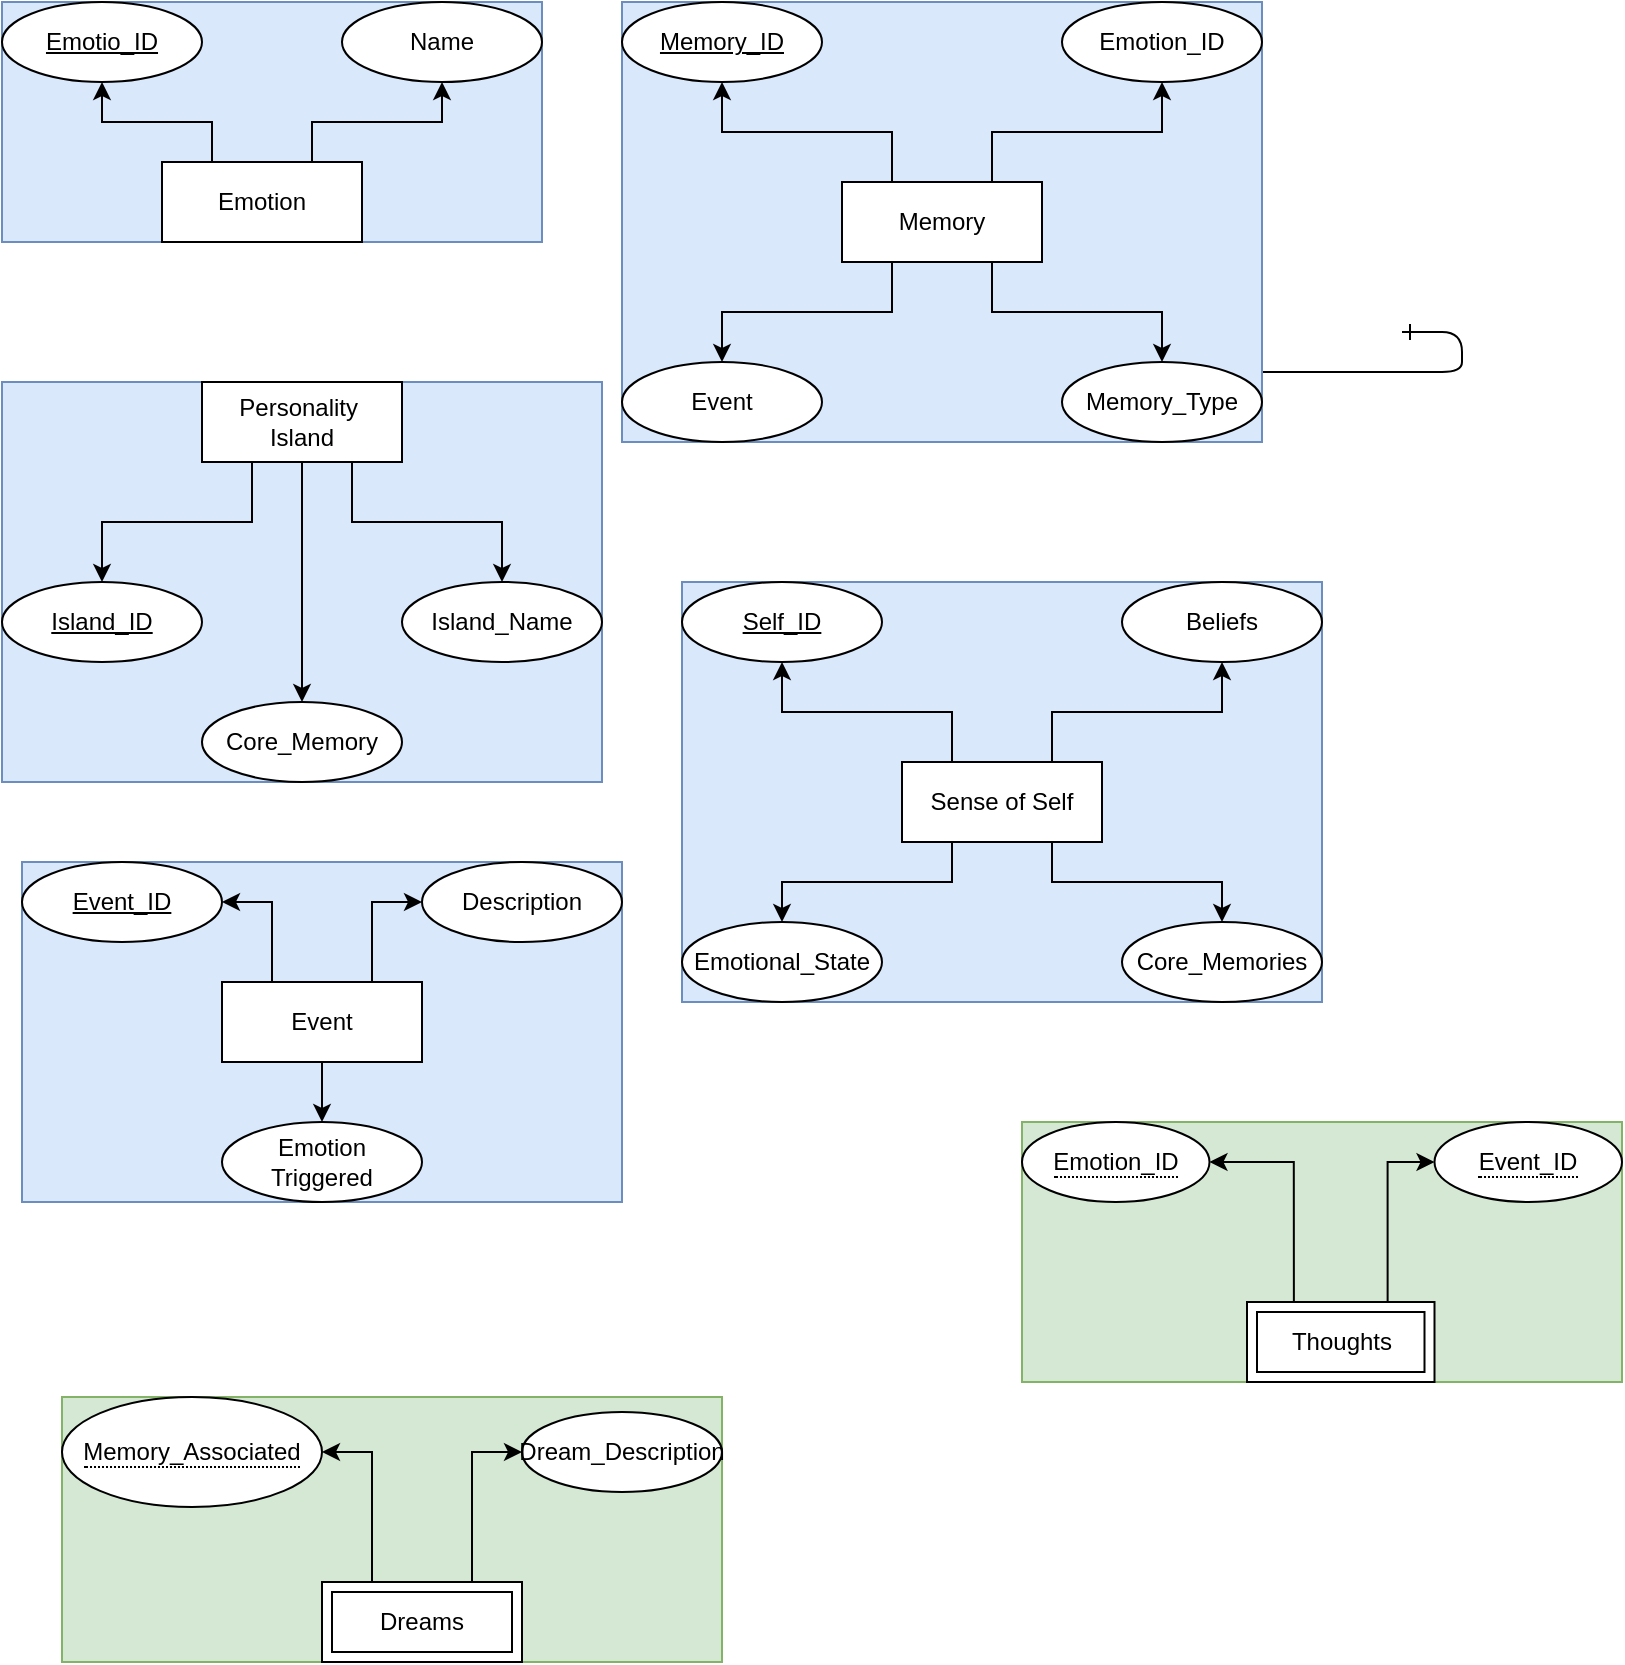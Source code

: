 <mxfile version="24.8.0">
  <diagram id="R2lEEEUBdFMjLlhIrx00" name="Page-1">
    <mxGraphModel dx="1793" dy="950" grid="1" gridSize="10" guides="1" tooltips="1" connect="1" arrows="1" fold="1" page="1" pageScale="1" pageWidth="850" pageHeight="1100" background="none" math="0" shadow="0" extFonts="Permanent Marker^https://fonts.googleapis.com/css?family=Permanent+Marker">
      <root>
        <mxCell id="0" />
        <mxCell id="1" parent="0" />
        <mxCell id="C-vyLk0tnHw3VtMMgP7b-12" value="" style="edgeStyle=entityRelationEdgeStyle;endArrow=ERzeroToMany;startArrow=ERone;endFill=1;startFill=0;" parent="1" target="C-vyLk0tnHw3VtMMgP7b-17" edge="1">
          <mxGeometry width="100" height="100" relative="1" as="geometry">
            <mxPoint x="700" y="165" as="sourcePoint" />
            <mxPoint x="460" y="205" as="targetPoint" />
          </mxGeometry>
        </mxCell>
        <mxCell id="EMIR_B9XKgD5JRGw5aek-68" value="" style="group;fillColor=#dae8fc;strokeColor=#6c8ebf;" vertex="1" connectable="0" parent="1">
          <mxGeometry x="340" y="290" width="320" height="210" as="geometry" />
        </mxCell>
        <mxCell id="EMIR_B9XKgD5JRGw5aek-54" style="edgeStyle=orthogonalEdgeStyle;rounded=0;orthogonalLoop=1;jettySize=auto;html=1;exitX=0.25;exitY=0;exitDx=0;exitDy=0;entryX=0.5;entryY=1;entryDx=0;entryDy=0;" edge="1" parent="EMIR_B9XKgD5JRGw5aek-68" source="EMIR_B9XKgD5JRGw5aek-17" target="EMIR_B9XKgD5JRGw5aek-50">
          <mxGeometry relative="1" as="geometry" />
        </mxCell>
        <mxCell id="EMIR_B9XKgD5JRGw5aek-55" style="edgeStyle=orthogonalEdgeStyle;rounded=0;orthogonalLoop=1;jettySize=auto;html=1;exitX=0.75;exitY=0;exitDx=0;exitDy=0;entryX=0.5;entryY=1;entryDx=0;entryDy=0;" edge="1" parent="EMIR_B9XKgD5JRGw5aek-68" source="EMIR_B9XKgD5JRGw5aek-17" target="EMIR_B9XKgD5JRGw5aek-52">
          <mxGeometry relative="1" as="geometry" />
        </mxCell>
        <mxCell id="EMIR_B9XKgD5JRGw5aek-56" style="edgeStyle=orthogonalEdgeStyle;rounded=0;orthogonalLoop=1;jettySize=auto;html=1;exitX=0.75;exitY=1;exitDx=0;exitDy=0;entryX=0.5;entryY=0;entryDx=0;entryDy=0;" edge="1" parent="EMIR_B9XKgD5JRGw5aek-68" source="EMIR_B9XKgD5JRGw5aek-17" target="EMIR_B9XKgD5JRGw5aek-51">
          <mxGeometry relative="1" as="geometry" />
        </mxCell>
        <mxCell id="EMIR_B9XKgD5JRGw5aek-57" style="edgeStyle=orthogonalEdgeStyle;rounded=0;orthogonalLoop=1;jettySize=auto;html=1;exitX=0.25;exitY=1;exitDx=0;exitDy=0;entryX=0.5;entryY=0;entryDx=0;entryDy=0;" edge="1" parent="EMIR_B9XKgD5JRGw5aek-68" source="EMIR_B9XKgD5JRGw5aek-17" target="EMIR_B9XKgD5JRGw5aek-53">
          <mxGeometry relative="1" as="geometry" />
        </mxCell>
        <mxCell id="EMIR_B9XKgD5JRGw5aek-17" value="Sense of Self" style="whiteSpace=wrap;html=1;align=center;" vertex="1" parent="EMIR_B9XKgD5JRGw5aek-68">
          <mxGeometry x="110" y="90" width="100" height="40" as="geometry" />
        </mxCell>
        <mxCell id="EMIR_B9XKgD5JRGw5aek-50" value="Self_ID" style="ellipse;whiteSpace=wrap;html=1;align=center;fontStyle=4;" vertex="1" parent="EMIR_B9XKgD5JRGw5aek-68">
          <mxGeometry width="100" height="40" as="geometry" />
        </mxCell>
        <mxCell id="EMIR_B9XKgD5JRGw5aek-51" value="Core_Memories" style="ellipse;whiteSpace=wrap;html=1;align=center;" vertex="1" parent="EMIR_B9XKgD5JRGw5aek-68">
          <mxGeometry x="220" y="170" width="100" height="40" as="geometry" />
        </mxCell>
        <mxCell id="EMIR_B9XKgD5JRGw5aek-52" value="Beliefs" style="ellipse;whiteSpace=wrap;html=1;align=center;" vertex="1" parent="EMIR_B9XKgD5JRGw5aek-68">
          <mxGeometry x="220" width="100" height="40" as="geometry" />
        </mxCell>
        <mxCell id="EMIR_B9XKgD5JRGw5aek-53" value="Emotional_State" style="ellipse;whiteSpace=wrap;html=1;align=center;" vertex="1" parent="EMIR_B9XKgD5JRGw5aek-68">
          <mxGeometry y="170" width="100" height="40" as="geometry" />
        </mxCell>
        <mxCell id="EMIR_B9XKgD5JRGw5aek-69" value="" style="group;fillColor=#dae8fc;strokeColor=#6c8ebf;" vertex="1" connectable="0" parent="1">
          <mxGeometry x="10" y="430" width="300" height="170" as="geometry" />
        </mxCell>
        <mxCell id="EMIR_B9XKgD5JRGw5aek-62" style="edgeStyle=orthogonalEdgeStyle;rounded=0;orthogonalLoop=1;jettySize=auto;html=1;exitX=0.25;exitY=0;exitDx=0;exitDy=0;entryX=1;entryY=0.5;entryDx=0;entryDy=0;" edge="1" parent="EMIR_B9XKgD5JRGw5aek-69" source="EMIR_B9XKgD5JRGw5aek-12" target="EMIR_B9XKgD5JRGw5aek-58">
          <mxGeometry relative="1" as="geometry" />
        </mxCell>
        <mxCell id="EMIR_B9XKgD5JRGw5aek-63" style="edgeStyle=orthogonalEdgeStyle;rounded=0;orthogonalLoop=1;jettySize=auto;html=1;exitX=0.75;exitY=0;exitDx=0;exitDy=0;entryX=0;entryY=0.5;entryDx=0;entryDy=0;" edge="1" parent="EMIR_B9XKgD5JRGw5aek-69" source="EMIR_B9XKgD5JRGw5aek-12" target="EMIR_B9XKgD5JRGw5aek-60">
          <mxGeometry relative="1" as="geometry" />
        </mxCell>
        <mxCell id="EMIR_B9XKgD5JRGw5aek-64" style="edgeStyle=orthogonalEdgeStyle;rounded=0;orthogonalLoop=1;jettySize=auto;html=1;exitX=0.5;exitY=1;exitDx=0;exitDy=0;entryX=0.5;entryY=0;entryDx=0;entryDy=0;" edge="1" parent="EMIR_B9XKgD5JRGw5aek-69" source="EMIR_B9XKgD5JRGw5aek-12" target="EMIR_B9XKgD5JRGw5aek-61">
          <mxGeometry relative="1" as="geometry" />
        </mxCell>
        <mxCell id="EMIR_B9XKgD5JRGw5aek-12" value="Event" style="whiteSpace=wrap;html=1;align=center;" vertex="1" parent="EMIR_B9XKgD5JRGw5aek-69">
          <mxGeometry x="100" y="60" width="100" height="40" as="geometry" />
        </mxCell>
        <mxCell id="EMIR_B9XKgD5JRGw5aek-58" value="Event_ID" style="ellipse;whiteSpace=wrap;html=1;align=center;fontStyle=4;" vertex="1" parent="EMIR_B9XKgD5JRGw5aek-69">
          <mxGeometry width="100" height="40" as="geometry" />
        </mxCell>
        <mxCell id="EMIR_B9XKgD5JRGw5aek-60" value="Description" style="ellipse;whiteSpace=wrap;html=1;align=center;" vertex="1" parent="EMIR_B9XKgD5JRGw5aek-69">
          <mxGeometry x="200" width="100" height="40" as="geometry" />
        </mxCell>
        <mxCell id="EMIR_B9XKgD5JRGw5aek-61" value="Emotion&lt;div&gt;Triggered&lt;/div&gt;" style="ellipse;whiteSpace=wrap;html=1;align=center;" vertex="1" parent="EMIR_B9XKgD5JRGw5aek-69">
          <mxGeometry x="100" y="130" width="100" height="40" as="geometry" />
        </mxCell>
        <mxCell id="EMIR_B9XKgD5JRGw5aek-70" value="" style="group;fillColor=#dae8fc;strokeColor=#6c8ebf;" vertex="1" connectable="0" parent="1">
          <mxGeometry y="190" width="300" height="200" as="geometry" />
        </mxCell>
        <mxCell id="EMIR_B9XKgD5JRGw5aek-43" style="edgeStyle=orthogonalEdgeStyle;rounded=0;orthogonalLoop=1;jettySize=auto;html=1;exitX=0.75;exitY=1;exitDx=0;exitDy=0;entryX=0.5;entryY=0;entryDx=0;entryDy=0;" edge="1" parent="EMIR_B9XKgD5JRGw5aek-70" source="EMIR_B9XKgD5JRGw5aek-9" target="EMIR_B9XKgD5JRGw5aek-42">
          <mxGeometry relative="1" as="geometry" />
        </mxCell>
        <mxCell id="EMIR_B9XKgD5JRGw5aek-45" style="edgeStyle=orthogonalEdgeStyle;rounded=0;orthogonalLoop=1;jettySize=auto;html=1;exitX=0.25;exitY=1;exitDx=0;exitDy=0;entryX=0.5;entryY=0;entryDx=0;entryDy=0;" edge="1" parent="EMIR_B9XKgD5JRGw5aek-70" source="EMIR_B9XKgD5JRGw5aek-9" target="EMIR_B9XKgD5JRGw5aek-44">
          <mxGeometry relative="1" as="geometry" />
        </mxCell>
        <mxCell id="EMIR_B9XKgD5JRGw5aek-49" style="edgeStyle=orthogonalEdgeStyle;rounded=0;orthogonalLoop=1;jettySize=auto;html=1;exitX=0.5;exitY=1;exitDx=0;exitDy=0;entryX=0.5;entryY=0;entryDx=0;entryDy=0;" edge="1" parent="EMIR_B9XKgD5JRGw5aek-70" source="EMIR_B9XKgD5JRGw5aek-9" target="EMIR_B9XKgD5JRGw5aek-48">
          <mxGeometry relative="1" as="geometry" />
        </mxCell>
        <mxCell id="EMIR_B9XKgD5JRGw5aek-9" value="Personality&amp;nbsp;&lt;div&gt;Island&lt;/div&gt;" style="whiteSpace=wrap;html=1;align=center;" vertex="1" parent="EMIR_B9XKgD5JRGw5aek-70">
          <mxGeometry x="100" width="100" height="40" as="geometry" />
        </mxCell>
        <mxCell id="EMIR_B9XKgD5JRGw5aek-42" value="Island_Name" style="ellipse;whiteSpace=wrap;html=1;align=center;" vertex="1" parent="EMIR_B9XKgD5JRGw5aek-70">
          <mxGeometry x="200" y="100" width="100" height="40" as="geometry" />
        </mxCell>
        <mxCell id="EMIR_B9XKgD5JRGw5aek-44" value="Island_ID" style="ellipse;whiteSpace=wrap;html=1;align=center;fontStyle=4;" vertex="1" parent="EMIR_B9XKgD5JRGw5aek-70">
          <mxGeometry y="100" width="100" height="40" as="geometry" />
        </mxCell>
        <mxCell id="EMIR_B9XKgD5JRGw5aek-48" value="Core_Memory" style="ellipse;whiteSpace=wrap;html=1;align=center;" vertex="1" parent="EMIR_B9XKgD5JRGw5aek-70">
          <mxGeometry x="100" y="160" width="100" height="40" as="geometry" />
        </mxCell>
        <mxCell id="EMIR_B9XKgD5JRGw5aek-71" value="" style="group;fillColor=#dae8fc;strokeColor=#6c8ebf;" vertex="1" connectable="0" parent="1">
          <mxGeometry x="310" width="320" height="220" as="geometry" />
        </mxCell>
        <mxCell id="EMIR_B9XKgD5JRGw5aek-34" style="edgeStyle=orthogonalEdgeStyle;rounded=0;orthogonalLoop=1;jettySize=auto;html=1;exitX=0.25;exitY=0;exitDx=0;exitDy=0;exitPerimeter=0;entryX=0.5;entryY=1;entryDx=0;entryDy=0;" edge="1" parent="EMIR_B9XKgD5JRGw5aek-71" source="EMIR_B9XKgD5JRGw5aek-3" target="EMIR_B9XKgD5JRGw5aek-31">
          <mxGeometry relative="1" as="geometry" />
        </mxCell>
        <mxCell id="EMIR_B9XKgD5JRGw5aek-37" style="edgeStyle=orthogonalEdgeStyle;rounded=0;orthogonalLoop=1;jettySize=auto;html=1;exitX=0.25;exitY=1;exitDx=0;exitDy=0;exitPerimeter=0;entryX=0.5;entryY=0;entryDx=0;entryDy=0;" edge="1" parent="EMIR_B9XKgD5JRGw5aek-71" source="EMIR_B9XKgD5JRGw5aek-3" target="EMIR_B9XKgD5JRGw5aek-36">
          <mxGeometry relative="1" as="geometry" />
        </mxCell>
        <mxCell id="EMIR_B9XKgD5JRGw5aek-39" style="edgeStyle=orthogonalEdgeStyle;rounded=0;orthogonalLoop=1;jettySize=auto;html=1;exitX=0.75;exitY=0;exitDx=0;exitDy=0;exitPerimeter=0;entryX=0.5;entryY=1;entryDx=0;entryDy=0;" edge="1" parent="EMIR_B9XKgD5JRGw5aek-71" source="EMIR_B9XKgD5JRGw5aek-3" target="EMIR_B9XKgD5JRGw5aek-38">
          <mxGeometry relative="1" as="geometry" />
        </mxCell>
        <mxCell id="EMIR_B9XKgD5JRGw5aek-41" style="edgeStyle=orthogonalEdgeStyle;rounded=0;orthogonalLoop=1;jettySize=auto;html=1;exitX=0.75;exitY=1;exitDx=0;exitDy=0;exitPerimeter=0;entryX=0.5;entryY=0;entryDx=0;entryDy=0;" edge="1" parent="EMIR_B9XKgD5JRGw5aek-71" source="EMIR_B9XKgD5JRGw5aek-3" target="EMIR_B9XKgD5JRGw5aek-40">
          <mxGeometry relative="1" as="geometry" />
        </mxCell>
        <mxCell id="EMIR_B9XKgD5JRGw5aek-3" value="Memory" style="whiteSpace=wrap;html=1;align=center;points=[[0,0,0,0,0],[0,0.25,0,0,0],[0,0.5,0,0,0],[0,0.75,0,0,0],[0,1,0,0,0],[0.25,0,0,0,0],[0.25,1,0,0,0],[0.5,0,0,0,0],[0.5,1,0,0,0],[0.75,0,0,0,0],[0.75,1,0,0,0],[1,0,0,0,0],[1,0.25,0,0,0],[1,0.5,0,0,0],[1,0.75,0,0,0],[1,1,0,0,0]];" vertex="1" parent="EMIR_B9XKgD5JRGw5aek-71">
          <mxGeometry x="110" y="90" width="100" height="40" as="geometry" />
        </mxCell>
        <mxCell id="EMIR_B9XKgD5JRGw5aek-31" value="Memory_ID" style="ellipse;whiteSpace=wrap;html=1;align=center;fontStyle=4;" vertex="1" parent="EMIR_B9XKgD5JRGw5aek-71">
          <mxGeometry width="100" height="40" as="geometry" />
        </mxCell>
        <mxCell id="EMIR_B9XKgD5JRGw5aek-36" value="Event" style="ellipse;whiteSpace=wrap;html=1;align=center;" vertex="1" parent="EMIR_B9XKgD5JRGw5aek-71">
          <mxGeometry y="180" width="100" height="40" as="geometry" />
        </mxCell>
        <mxCell id="EMIR_B9XKgD5JRGw5aek-38" value="Emotion_ID" style="ellipse;whiteSpace=wrap;html=1;align=center;" vertex="1" parent="EMIR_B9XKgD5JRGw5aek-71">
          <mxGeometry x="220" width="100" height="40" as="geometry" />
        </mxCell>
        <mxCell id="EMIR_B9XKgD5JRGw5aek-40" value="Memory_Type" style="ellipse;whiteSpace=wrap;html=1;align=center;" vertex="1" parent="EMIR_B9XKgD5JRGw5aek-71">
          <mxGeometry x="220" y="180" width="100" height="40" as="geometry" />
        </mxCell>
        <mxCell id="EMIR_B9XKgD5JRGw5aek-72" value="" style="group;fillColor=#dae8fc;strokeColor=#6c8ebf;" vertex="1" connectable="0" parent="1">
          <mxGeometry width="270" height="120" as="geometry" />
        </mxCell>
        <mxCell id="EMIR_B9XKgD5JRGw5aek-26" style="edgeStyle=orthogonalEdgeStyle;rounded=0;orthogonalLoop=1;jettySize=auto;html=1;exitX=0.75;exitY=0;exitDx=0;exitDy=0;" edge="1" parent="EMIR_B9XKgD5JRGw5aek-72" source="EMIR_B9XKgD5JRGw5aek-2" target="EMIR_B9XKgD5JRGw5aek-24">
          <mxGeometry relative="1" as="geometry" />
        </mxCell>
        <mxCell id="EMIR_B9XKgD5JRGw5aek-30" style="edgeStyle=orthogonalEdgeStyle;rounded=0;orthogonalLoop=1;jettySize=auto;html=1;exitX=0.25;exitY=0;exitDx=0;exitDy=0;entryX=0.5;entryY=1;entryDx=0;entryDy=0;" edge="1" parent="EMIR_B9XKgD5JRGw5aek-72" source="EMIR_B9XKgD5JRGw5aek-2" target="EMIR_B9XKgD5JRGw5aek-29">
          <mxGeometry relative="1" as="geometry" />
        </mxCell>
        <mxCell id="EMIR_B9XKgD5JRGw5aek-2" value="Emotion" style="whiteSpace=wrap;html=1;align=center;" vertex="1" parent="EMIR_B9XKgD5JRGw5aek-72">
          <mxGeometry x="80" y="80" width="100" height="40" as="geometry" />
        </mxCell>
        <mxCell id="EMIR_B9XKgD5JRGw5aek-24" value="Name" style="ellipse;whiteSpace=wrap;html=1;align=center;" vertex="1" parent="EMIR_B9XKgD5JRGw5aek-72">
          <mxGeometry x="170" width="100" height="40" as="geometry" />
        </mxCell>
        <mxCell id="EMIR_B9XKgD5JRGw5aek-29" value="Emotio_ID" style="ellipse;whiteSpace=wrap;html=1;align=center;fontStyle=4;" vertex="1" parent="EMIR_B9XKgD5JRGw5aek-72">
          <mxGeometry width="100" height="40" as="geometry" />
        </mxCell>
        <mxCell id="EMIR_B9XKgD5JRGw5aek-79" value="" style="group;fillColor=#d5e8d4;strokeColor=#82b366;" vertex="1" connectable="0" parent="1">
          <mxGeometry x="30" y="697.5" width="330" height="132.5" as="geometry" />
        </mxCell>
        <mxCell id="EMIR_B9XKgD5JRGw5aek-75" style="edgeStyle=orthogonalEdgeStyle;rounded=0;orthogonalLoop=1;jettySize=auto;html=1;exitX=0.75;exitY=0;exitDx=0;exitDy=0;entryX=0;entryY=0.5;entryDx=0;entryDy=0;" edge="1" parent="EMIR_B9XKgD5JRGw5aek-79" source="EMIR_B9XKgD5JRGw5aek-19" target="EMIR_B9XKgD5JRGw5aek-74">
          <mxGeometry relative="1" as="geometry" />
        </mxCell>
        <mxCell id="EMIR_B9XKgD5JRGw5aek-78" style="edgeStyle=orthogonalEdgeStyle;rounded=0;orthogonalLoop=1;jettySize=auto;html=1;exitX=0.25;exitY=0;exitDx=0;exitDy=0;entryX=1;entryY=0.5;entryDx=0;entryDy=0;" edge="1" parent="EMIR_B9XKgD5JRGw5aek-79" source="EMIR_B9XKgD5JRGw5aek-19" target="EMIR_B9XKgD5JRGw5aek-77">
          <mxGeometry relative="1" as="geometry" />
        </mxCell>
        <mxCell id="EMIR_B9XKgD5JRGw5aek-19" value="Dreams" style="shape=ext;margin=3;double=1;whiteSpace=wrap;html=1;align=center;" vertex="1" parent="EMIR_B9XKgD5JRGw5aek-79">
          <mxGeometry x="130" y="92.5" width="100" height="40" as="geometry" />
        </mxCell>
        <mxCell id="EMIR_B9XKgD5JRGw5aek-74" value="Dream_Description" style="ellipse;whiteSpace=wrap;html=1;align=center;" vertex="1" parent="EMIR_B9XKgD5JRGw5aek-79">
          <mxGeometry x="230" y="7.5" width="100" height="40" as="geometry" />
        </mxCell>
        <mxCell id="EMIR_B9XKgD5JRGw5aek-77" value="&lt;span style=&quot;border-bottom: 1px dotted&quot;&gt;Memory_Associated&lt;/span&gt;" style="ellipse;whiteSpace=wrap;html=1;align=center;" vertex="1" parent="EMIR_B9XKgD5JRGw5aek-79">
          <mxGeometry width="130" height="55" as="geometry" />
        </mxCell>
        <mxCell id="EMIR_B9XKgD5JRGw5aek-89" value="" style="group;fillColor=#d5e8d4;strokeColor=#82b366;" vertex="1" connectable="0" parent="1">
          <mxGeometry x="510" y="560" width="300" height="130" as="geometry" />
        </mxCell>
        <mxCell id="EMIR_B9XKgD5JRGw5aek-86" style="edgeStyle=orthogonalEdgeStyle;rounded=0;orthogonalLoop=1;jettySize=auto;html=1;exitX=0.25;exitY=0;exitDx=0;exitDy=0;entryX=1;entryY=0.5;entryDx=0;entryDy=0;" edge="1" parent="EMIR_B9XKgD5JRGw5aek-89" source="EMIR_B9XKgD5JRGw5aek-18" target="EMIR_B9XKgD5JRGw5aek-83">
          <mxGeometry relative="1" as="geometry" />
        </mxCell>
        <mxCell id="EMIR_B9XKgD5JRGw5aek-88" style="edgeStyle=orthogonalEdgeStyle;rounded=0;orthogonalLoop=1;jettySize=auto;html=1;exitX=0.75;exitY=0;exitDx=0;exitDy=0;entryX=0;entryY=0.5;entryDx=0;entryDy=0;" edge="1" parent="EMIR_B9XKgD5JRGw5aek-89" source="EMIR_B9XKgD5JRGw5aek-18" target="EMIR_B9XKgD5JRGw5aek-87">
          <mxGeometry relative="1" as="geometry" />
        </mxCell>
        <mxCell id="EMIR_B9XKgD5JRGw5aek-18" value="Thoughts" style="shape=ext;margin=3;double=1;whiteSpace=wrap;html=1;align=center;" vertex="1" parent="EMIR_B9XKgD5JRGw5aek-89">
          <mxGeometry x="112.5" y="90" width="93.75" height="40" as="geometry" />
        </mxCell>
        <mxCell id="EMIR_B9XKgD5JRGw5aek-83" value="&lt;span style=&quot;border-bottom: 1px dotted&quot;&gt;Emotion_ID&lt;/span&gt;" style="ellipse;whiteSpace=wrap;html=1;align=center;" vertex="1" parent="EMIR_B9XKgD5JRGw5aek-89">
          <mxGeometry width="93.75" height="40" as="geometry" />
        </mxCell>
        <mxCell id="EMIR_B9XKgD5JRGw5aek-87" value="&lt;span style=&quot;border-bottom: 1px dotted&quot;&gt;Event_ID&lt;/span&gt;" style="ellipse;whiteSpace=wrap;html=1;align=center;" vertex="1" parent="EMIR_B9XKgD5JRGw5aek-89">
          <mxGeometry x="206.25" width="93.75" height="40" as="geometry" />
        </mxCell>
      </root>
    </mxGraphModel>
  </diagram>
</mxfile>
